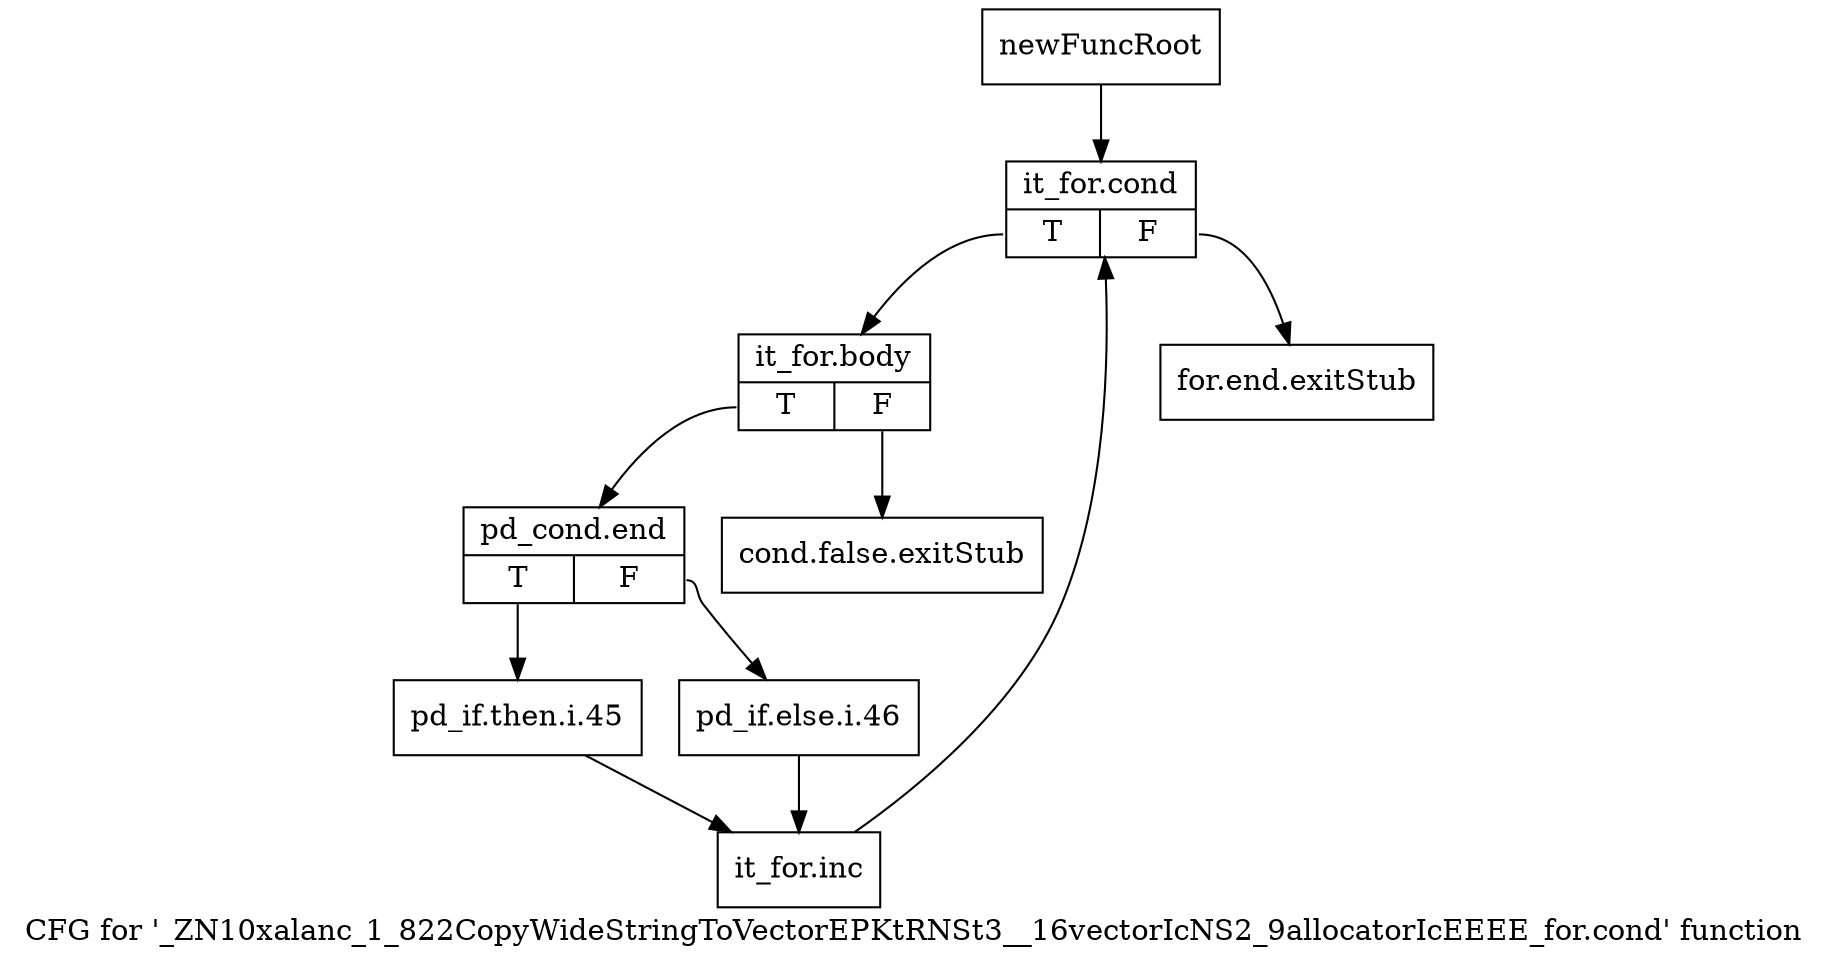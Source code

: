 digraph "CFG for '_ZN10xalanc_1_822CopyWideStringToVectorEPKtRNSt3__16vectorIcNS2_9allocatorIcEEEE_for.cond' function" {
	label="CFG for '_ZN10xalanc_1_822CopyWideStringToVectorEPKtRNSt3__16vectorIcNS2_9allocatorIcEEEE_for.cond' function";

	Node0x9d342c0 [shape=record,label="{newFuncRoot}"];
	Node0x9d342c0 -> Node0x9d34830;
	Node0x9d34790 [shape=record,label="{for.end.exitStub}"];
	Node0x9d347e0 [shape=record,label="{cond.false.exitStub}"];
	Node0x9d34830 [shape=record,label="{it_for.cond|{<s0>T|<s1>F}}"];
	Node0x9d34830:s0 -> Node0x9d34880;
	Node0x9d34830:s1 -> Node0x9d34790;
	Node0x9d34880 [shape=record,label="{it_for.body|{<s0>T|<s1>F}}"];
	Node0x9d34880:s0 -> Node0x9d348d0;
	Node0x9d34880:s1 -> Node0x9d347e0;
	Node0x9d348d0 [shape=record,label="{pd_cond.end|{<s0>T|<s1>F}}"];
	Node0x9d348d0:s0 -> Node0x9d34970;
	Node0x9d348d0:s1 -> Node0x9d34920;
	Node0x9d34920 [shape=record,label="{pd_if.else.i.46}"];
	Node0x9d34920 -> Node0x9d349c0;
	Node0x9d34970 [shape=record,label="{pd_if.then.i.45}"];
	Node0x9d34970 -> Node0x9d349c0;
	Node0x9d349c0 [shape=record,label="{it_for.inc}"];
	Node0x9d349c0 -> Node0x9d34830;
}
